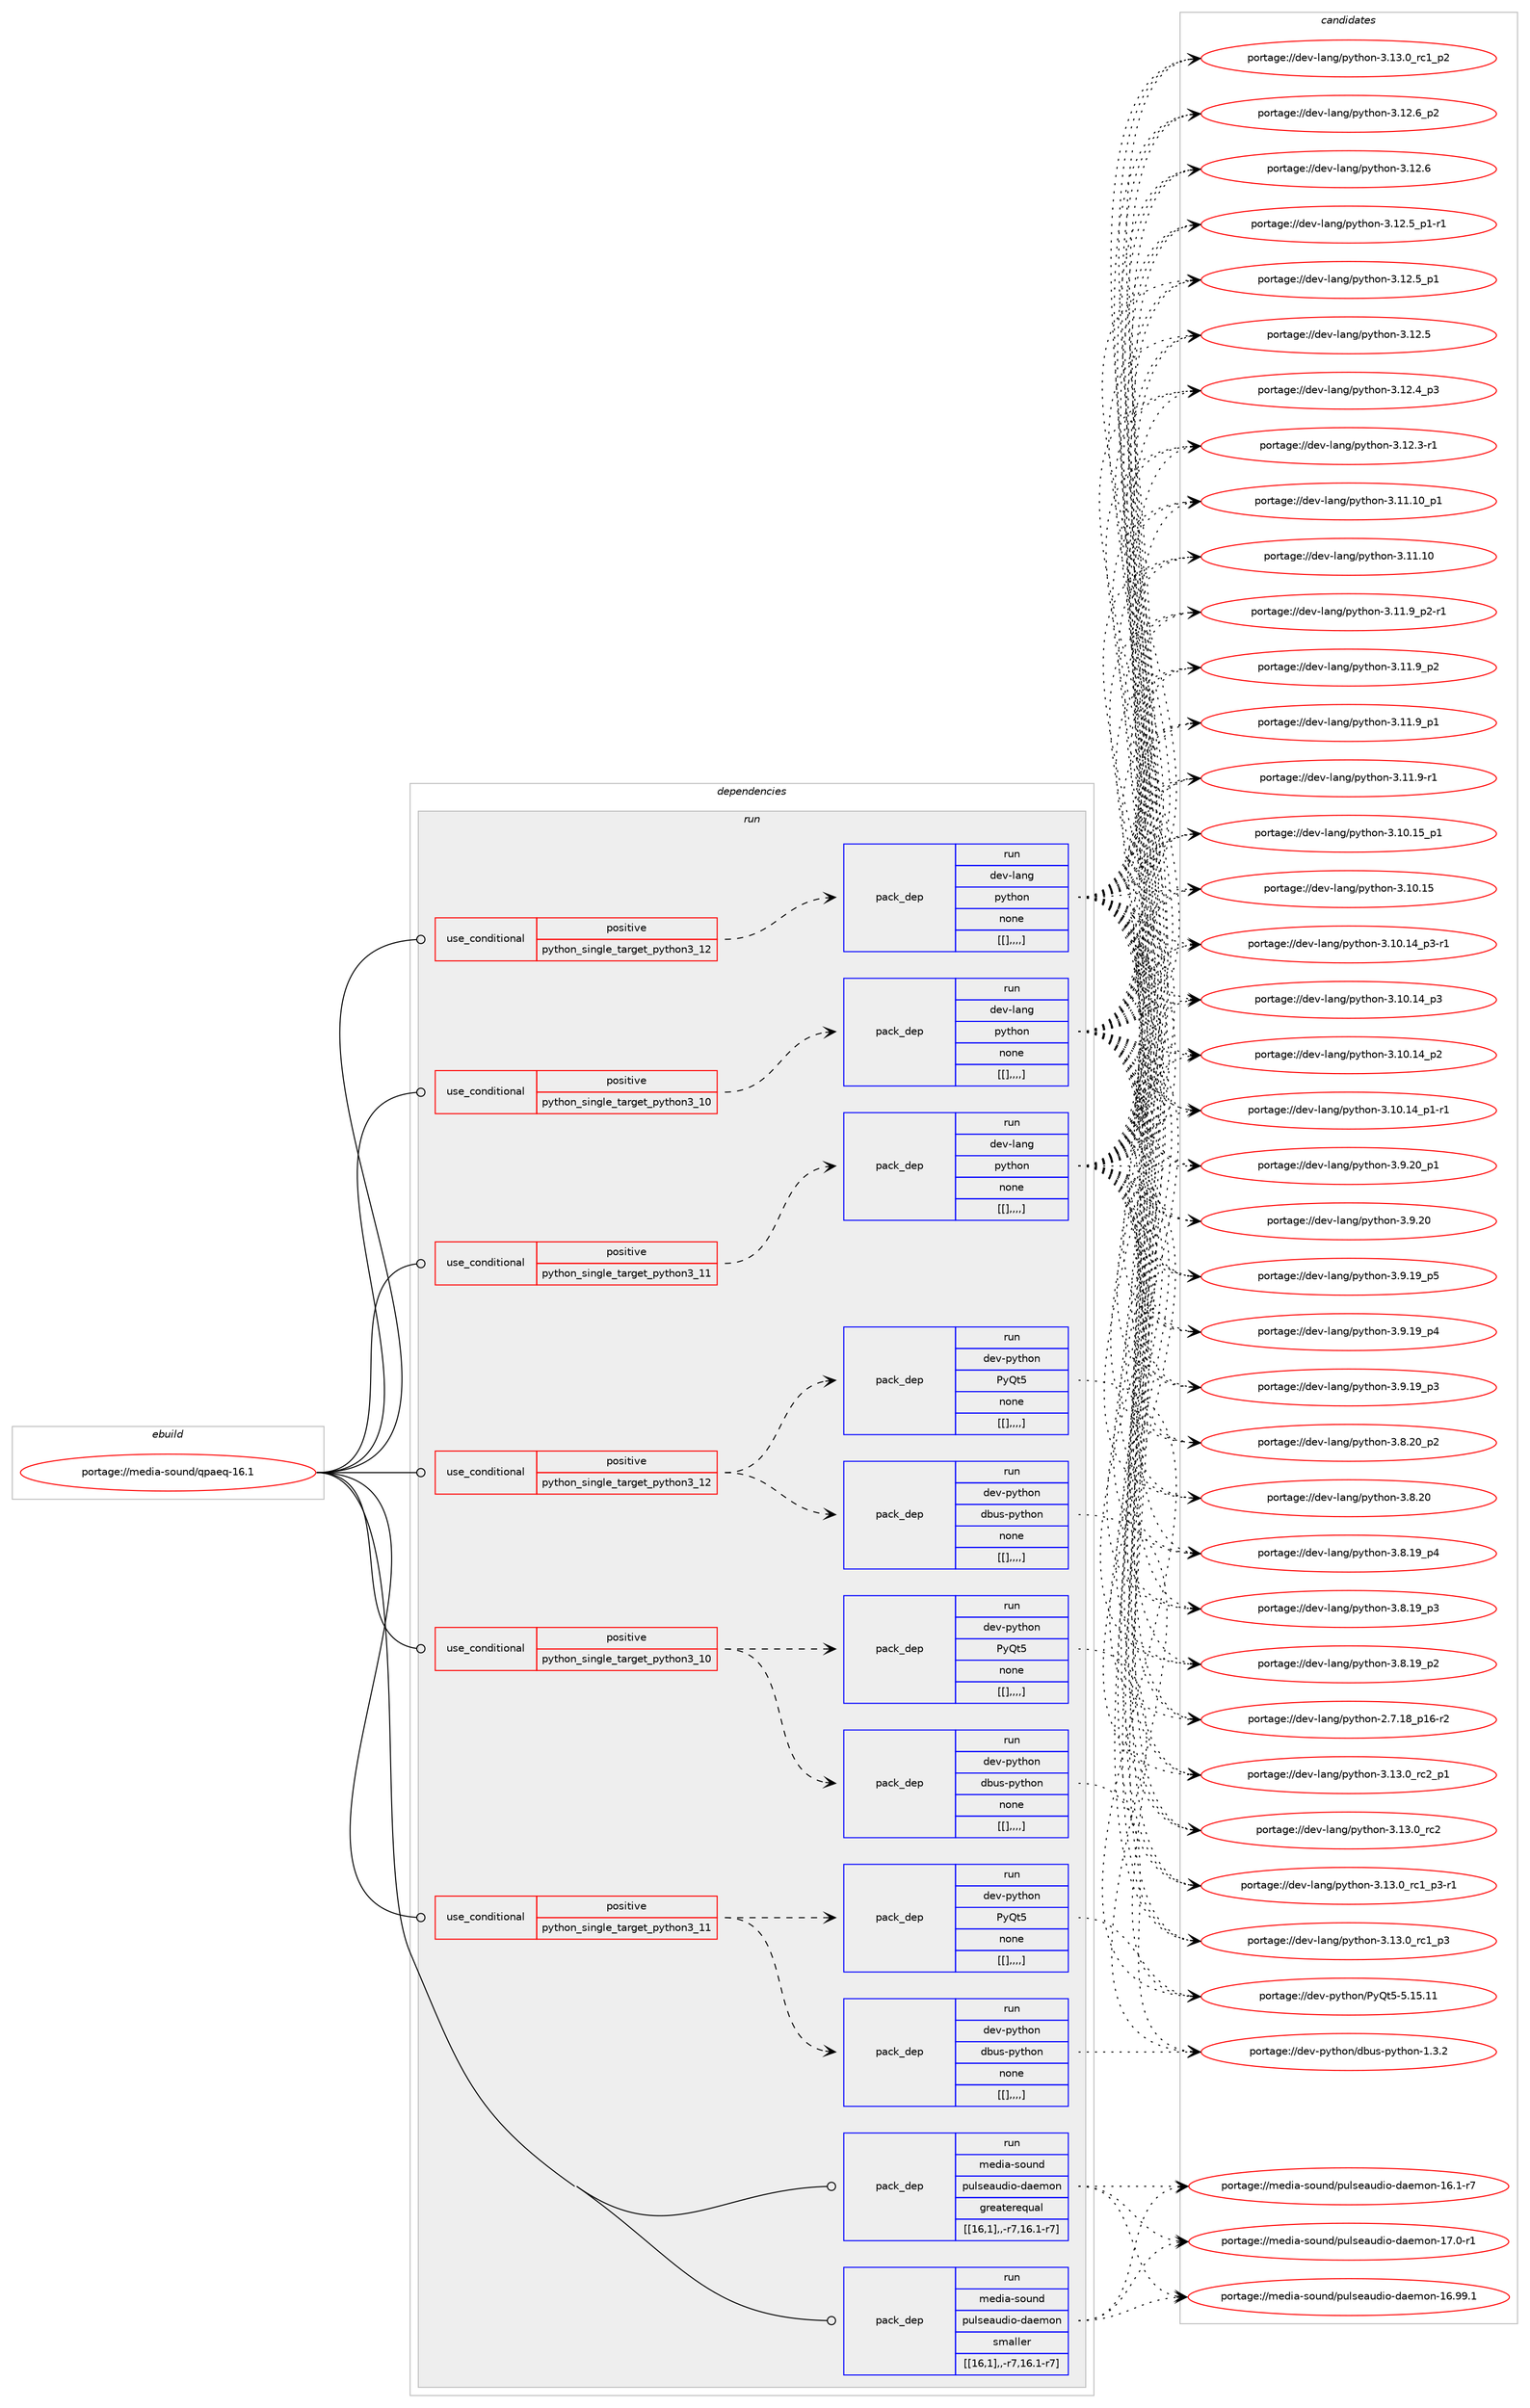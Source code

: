 digraph prolog {

# *************
# Graph options
# *************

newrank=true;
concentrate=true;
compound=true;
graph [rankdir=LR,fontname=Helvetica,fontsize=10,ranksep=1.5];#, ranksep=2.5, nodesep=0.2];
edge  [arrowhead=vee];
node  [fontname=Helvetica,fontsize=10];

# **********
# The ebuild
# **********

subgraph cluster_leftcol {
color=gray;
label=<<i>ebuild</i>>;
id [label="portage://media-sound/qpaeq-16.1", color=red, width=4, href="../media-sound/qpaeq-16.1.svg"];
}

# ****************
# The dependencies
# ****************

subgraph cluster_midcol {
color=gray;
label=<<i>dependencies</i>>;
subgraph cluster_compile {
fillcolor="#eeeeee";
style=filled;
label=<<i>compile</i>>;
}
subgraph cluster_compileandrun {
fillcolor="#eeeeee";
style=filled;
label=<<i>compile and run</i>>;
}
subgraph cluster_run {
fillcolor="#eeeeee";
style=filled;
label=<<i>run</i>>;
subgraph cond85152 {
dependency331299 [label=<<TABLE BORDER="0" CELLBORDER="1" CELLSPACING="0" CELLPADDING="4"><TR><TD ROWSPAN="3" CELLPADDING="10">use_conditional</TD></TR><TR><TD>positive</TD></TR><TR><TD>python_single_target_python3_10</TD></TR></TABLE>>, shape=none, color=red];
subgraph pack243634 {
dependency331300 [label=<<TABLE BORDER="0" CELLBORDER="1" CELLSPACING="0" CELLPADDING="4" WIDTH="220"><TR><TD ROWSPAN="6" CELLPADDING="30">pack_dep</TD></TR><TR><TD WIDTH="110">run</TD></TR><TR><TD>dev-lang</TD></TR><TR><TD>python</TD></TR><TR><TD>none</TD></TR><TR><TD>[[],,,,]</TD></TR></TABLE>>, shape=none, color=blue];
}
dependency331299:e -> dependency331300:w [weight=20,style="dashed",arrowhead="vee"];
}
id:e -> dependency331299:w [weight=20,style="solid",arrowhead="odot"];
subgraph cond85153 {
dependency331301 [label=<<TABLE BORDER="0" CELLBORDER="1" CELLSPACING="0" CELLPADDING="4"><TR><TD ROWSPAN="3" CELLPADDING="10">use_conditional</TD></TR><TR><TD>positive</TD></TR><TR><TD>python_single_target_python3_10</TD></TR></TABLE>>, shape=none, color=red];
subgraph pack243635 {
dependency331302 [label=<<TABLE BORDER="0" CELLBORDER="1" CELLSPACING="0" CELLPADDING="4" WIDTH="220"><TR><TD ROWSPAN="6" CELLPADDING="30">pack_dep</TD></TR><TR><TD WIDTH="110">run</TD></TR><TR><TD>dev-python</TD></TR><TR><TD>PyQt5</TD></TR><TR><TD>none</TD></TR><TR><TD>[[],,,,]</TD></TR></TABLE>>, shape=none, color=blue];
}
dependency331301:e -> dependency331302:w [weight=20,style="dashed",arrowhead="vee"];
subgraph pack243636 {
dependency331303 [label=<<TABLE BORDER="0" CELLBORDER="1" CELLSPACING="0" CELLPADDING="4" WIDTH="220"><TR><TD ROWSPAN="6" CELLPADDING="30">pack_dep</TD></TR><TR><TD WIDTH="110">run</TD></TR><TR><TD>dev-python</TD></TR><TR><TD>dbus-python</TD></TR><TR><TD>none</TD></TR><TR><TD>[[],,,,]</TD></TR></TABLE>>, shape=none, color=blue];
}
dependency331301:e -> dependency331303:w [weight=20,style="dashed",arrowhead="vee"];
}
id:e -> dependency331301:w [weight=20,style="solid",arrowhead="odot"];
subgraph cond85154 {
dependency331304 [label=<<TABLE BORDER="0" CELLBORDER="1" CELLSPACING="0" CELLPADDING="4"><TR><TD ROWSPAN="3" CELLPADDING="10">use_conditional</TD></TR><TR><TD>positive</TD></TR><TR><TD>python_single_target_python3_11</TD></TR></TABLE>>, shape=none, color=red];
subgraph pack243637 {
dependency331305 [label=<<TABLE BORDER="0" CELLBORDER="1" CELLSPACING="0" CELLPADDING="4" WIDTH="220"><TR><TD ROWSPAN="6" CELLPADDING="30">pack_dep</TD></TR><TR><TD WIDTH="110">run</TD></TR><TR><TD>dev-lang</TD></TR><TR><TD>python</TD></TR><TR><TD>none</TD></TR><TR><TD>[[],,,,]</TD></TR></TABLE>>, shape=none, color=blue];
}
dependency331304:e -> dependency331305:w [weight=20,style="dashed",arrowhead="vee"];
}
id:e -> dependency331304:w [weight=20,style="solid",arrowhead="odot"];
subgraph cond85155 {
dependency331306 [label=<<TABLE BORDER="0" CELLBORDER="1" CELLSPACING="0" CELLPADDING="4"><TR><TD ROWSPAN="3" CELLPADDING="10">use_conditional</TD></TR><TR><TD>positive</TD></TR><TR><TD>python_single_target_python3_11</TD></TR></TABLE>>, shape=none, color=red];
subgraph pack243638 {
dependency331307 [label=<<TABLE BORDER="0" CELLBORDER="1" CELLSPACING="0" CELLPADDING="4" WIDTH="220"><TR><TD ROWSPAN="6" CELLPADDING="30">pack_dep</TD></TR><TR><TD WIDTH="110">run</TD></TR><TR><TD>dev-python</TD></TR><TR><TD>PyQt5</TD></TR><TR><TD>none</TD></TR><TR><TD>[[],,,,]</TD></TR></TABLE>>, shape=none, color=blue];
}
dependency331306:e -> dependency331307:w [weight=20,style="dashed",arrowhead="vee"];
subgraph pack243639 {
dependency331308 [label=<<TABLE BORDER="0" CELLBORDER="1" CELLSPACING="0" CELLPADDING="4" WIDTH="220"><TR><TD ROWSPAN="6" CELLPADDING="30">pack_dep</TD></TR><TR><TD WIDTH="110">run</TD></TR><TR><TD>dev-python</TD></TR><TR><TD>dbus-python</TD></TR><TR><TD>none</TD></TR><TR><TD>[[],,,,]</TD></TR></TABLE>>, shape=none, color=blue];
}
dependency331306:e -> dependency331308:w [weight=20,style="dashed",arrowhead="vee"];
}
id:e -> dependency331306:w [weight=20,style="solid",arrowhead="odot"];
subgraph cond85156 {
dependency331309 [label=<<TABLE BORDER="0" CELLBORDER="1" CELLSPACING="0" CELLPADDING="4"><TR><TD ROWSPAN="3" CELLPADDING="10">use_conditional</TD></TR><TR><TD>positive</TD></TR><TR><TD>python_single_target_python3_12</TD></TR></TABLE>>, shape=none, color=red];
subgraph pack243640 {
dependency331310 [label=<<TABLE BORDER="0" CELLBORDER="1" CELLSPACING="0" CELLPADDING="4" WIDTH="220"><TR><TD ROWSPAN="6" CELLPADDING="30">pack_dep</TD></TR><TR><TD WIDTH="110">run</TD></TR><TR><TD>dev-lang</TD></TR><TR><TD>python</TD></TR><TR><TD>none</TD></TR><TR><TD>[[],,,,]</TD></TR></TABLE>>, shape=none, color=blue];
}
dependency331309:e -> dependency331310:w [weight=20,style="dashed",arrowhead="vee"];
}
id:e -> dependency331309:w [weight=20,style="solid",arrowhead="odot"];
subgraph cond85157 {
dependency331311 [label=<<TABLE BORDER="0" CELLBORDER="1" CELLSPACING="0" CELLPADDING="4"><TR><TD ROWSPAN="3" CELLPADDING="10">use_conditional</TD></TR><TR><TD>positive</TD></TR><TR><TD>python_single_target_python3_12</TD></TR></TABLE>>, shape=none, color=red];
subgraph pack243641 {
dependency331312 [label=<<TABLE BORDER="0" CELLBORDER="1" CELLSPACING="0" CELLPADDING="4" WIDTH="220"><TR><TD ROWSPAN="6" CELLPADDING="30">pack_dep</TD></TR><TR><TD WIDTH="110">run</TD></TR><TR><TD>dev-python</TD></TR><TR><TD>PyQt5</TD></TR><TR><TD>none</TD></TR><TR><TD>[[],,,,]</TD></TR></TABLE>>, shape=none, color=blue];
}
dependency331311:e -> dependency331312:w [weight=20,style="dashed",arrowhead="vee"];
subgraph pack243642 {
dependency331313 [label=<<TABLE BORDER="0" CELLBORDER="1" CELLSPACING="0" CELLPADDING="4" WIDTH="220"><TR><TD ROWSPAN="6" CELLPADDING="30">pack_dep</TD></TR><TR><TD WIDTH="110">run</TD></TR><TR><TD>dev-python</TD></TR><TR><TD>dbus-python</TD></TR><TR><TD>none</TD></TR><TR><TD>[[],,,,]</TD></TR></TABLE>>, shape=none, color=blue];
}
dependency331311:e -> dependency331313:w [weight=20,style="dashed",arrowhead="vee"];
}
id:e -> dependency331311:w [weight=20,style="solid",arrowhead="odot"];
subgraph pack243643 {
dependency331314 [label=<<TABLE BORDER="0" CELLBORDER="1" CELLSPACING="0" CELLPADDING="4" WIDTH="220"><TR><TD ROWSPAN="6" CELLPADDING="30">pack_dep</TD></TR><TR><TD WIDTH="110">run</TD></TR><TR><TD>media-sound</TD></TR><TR><TD>pulseaudio-daemon</TD></TR><TR><TD>greaterequal</TD></TR><TR><TD>[[16,1],,-r7,16.1-r7]</TD></TR></TABLE>>, shape=none, color=blue];
}
id:e -> dependency331314:w [weight=20,style="solid",arrowhead="odot"];
subgraph pack243644 {
dependency331315 [label=<<TABLE BORDER="0" CELLBORDER="1" CELLSPACING="0" CELLPADDING="4" WIDTH="220"><TR><TD ROWSPAN="6" CELLPADDING="30">pack_dep</TD></TR><TR><TD WIDTH="110">run</TD></TR><TR><TD>media-sound</TD></TR><TR><TD>pulseaudio-daemon</TD></TR><TR><TD>smaller</TD></TR><TR><TD>[[16,1],,-r7,16.1-r7]</TD></TR></TABLE>>, shape=none, color=blue];
}
id:e -> dependency331315:w [weight=20,style="solid",arrowhead="odot"];
}
}

# **************
# The candidates
# **************

subgraph cluster_choices {
rank=same;
color=gray;
label=<<i>candidates</i>>;

subgraph choice243634 {
color=black;
nodesep=1;
choice100101118451089711010347112121116104111110455146495146489511499509511249 [label="portage://dev-lang/python-3.13.0_rc2_p1", color=red, width=4,href="../dev-lang/python-3.13.0_rc2_p1.svg"];
choice10010111845108971101034711212111610411111045514649514648951149950 [label="portage://dev-lang/python-3.13.0_rc2", color=red, width=4,href="../dev-lang/python-3.13.0_rc2.svg"];
choice1001011184510897110103471121211161041111104551464951464895114994995112514511449 [label="portage://dev-lang/python-3.13.0_rc1_p3-r1", color=red, width=4,href="../dev-lang/python-3.13.0_rc1_p3-r1.svg"];
choice100101118451089711010347112121116104111110455146495146489511499499511251 [label="portage://dev-lang/python-3.13.0_rc1_p3", color=red, width=4,href="../dev-lang/python-3.13.0_rc1_p3.svg"];
choice100101118451089711010347112121116104111110455146495146489511499499511250 [label="portage://dev-lang/python-3.13.0_rc1_p2", color=red, width=4,href="../dev-lang/python-3.13.0_rc1_p2.svg"];
choice100101118451089711010347112121116104111110455146495046549511250 [label="portage://dev-lang/python-3.12.6_p2", color=red, width=4,href="../dev-lang/python-3.12.6_p2.svg"];
choice10010111845108971101034711212111610411111045514649504654 [label="portage://dev-lang/python-3.12.6", color=red, width=4,href="../dev-lang/python-3.12.6.svg"];
choice1001011184510897110103471121211161041111104551464950465395112494511449 [label="portage://dev-lang/python-3.12.5_p1-r1", color=red, width=4,href="../dev-lang/python-3.12.5_p1-r1.svg"];
choice100101118451089711010347112121116104111110455146495046539511249 [label="portage://dev-lang/python-3.12.5_p1", color=red, width=4,href="../dev-lang/python-3.12.5_p1.svg"];
choice10010111845108971101034711212111610411111045514649504653 [label="portage://dev-lang/python-3.12.5", color=red, width=4,href="../dev-lang/python-3.12.5.svg"];
choice100101118451089711010347112121116104111110455146495046529511251 [label="portage://dev-lang/python-3.12.4_p3", color=red, width=4,href="../dev-lang/python-3.12.4_p3.svg"];
choice100101118451089711010347112121116104111110455146495046514511449 [label="portage://dev-lang/python-3.12.3-r1", color=red, width=4,href="../dev-lang/python-3.12.3-r1.svg"];
choice10010111845108971101034711212111610411111045514649494649489511249 [label="portage://dev-lang/python-3.11.10_p1", color=red, width=4,href="../dev-lang/python-3.11.10_p1.svg"];
choice1001011184510897110103471121211161041111104551464949464948 [label="portage://dev-lang/python-3.11.10", color=red, width=4,href="../dev-lang/python-3.11.10.svg"];
choice1001011184510897110103471121211161041111104551464949465795112504511449 [label="portage://dev-lang/python-3.11.9_p2-r1", color=red, width=4,href="../dev-lang/python-3.11.9_p2-r1.svg"];
choice100101118451089711010347112121116104111110455146494946579511250 [label="portage://dev-lang/python-3.11.9_p2", color=red, width=4,href="../dev-lang/python-3.11.9_p2.svg"];
choice100101118451089711010347112121116104111110455146494946579511249 [label="portage://dev-lang/python-3.11.9_p1", color=red, width=4,href="../dev-lang/python-3.11.9_p1.svg"];
choice100101118451089711010347112121116104111110455146494946574511449 [label="portage://dev-lang/python-3.11.9-r1", color=red, width=4,href="../dev-lang/python-3.11.9-r1.svg"];
choice10010111845108971101034711212111610411111045514649484649539511249 [label="portage://dev-lang/python-3.10.15_p1", color=red, width=4,href="../dev-lang/python-3.10.15_p1.svg"];
choice1001011184510897110103471121211161041111104551464948464953 [label="portage://dev-lang/python-3.10.15", color=red, width=4,href="../dev-lang/python-3.10.15.svg"];
choice100101118451089711010347112121116104111110455146494846495295112514511449 [label="portage://dev-lang/python-3.10.14_p3-r1", color=red, width=4,href="../dev-lang/python-3.10.14_p3-r1.svg"];
choice10010111845108971101034711212111610411111045514649484649529511251 [label="portage://dev-lang/python-3.10.14_p3", color=red, width=4,href="../dev-lang/python-3.10.14_p3.svg"];
choice10010111845108971101034711212111610411111045514649484649529511250 [label="portage://dev-lang/python-3.10.14_p2", color=red, width=4,href="../dev-lang/python-3.10.14_p2.svg"];
choice100101118451089711010347112121116104111110455146494846495295112494511449 [label="portage://dev-lang/python-3.10.14_p1-r1", color=red, width=4,href="../dev-lang/python-3.10.14_p1-r1.svg"];
choice100101118451089711010347112121116104111110455146574650489511249 [label="portage://dev-lang/python-3.9.20_p1", color=red, width=4,href="../dev-lang/python-3.9.20_p1.svg"];
choice10010111845108971101034711212111610411111045514657465048 [label="portage://dev-lang/python-3.9.20", color=red, width=4,href="../dev-lang/python-3.9.20.svg"];
choice100101118451089711010347112121116104111110455146574649579511253 [label="portage://dev-lang/python-3.9.19_p5", color=red, width=4,href="../dev-lang/python-3.9.19_p5.svg"];
choice100101118451089711010347112121116104111110455146574649579511252 [label="portage://dev-lang/python-3.9.19_p4", color=red, width=4,href="../dev-lang/python-3.9.19_p4.svg"];
choice100101118451089711010347112121116104111110455146574649579511251 [label="portage://dev-lang/python-3.9.19_p3", color=red, width=4,href="../dev-lang/python-3.9.19_p3.svg"];
choice100101118451089711010347112121116104111110455146564650489511250 [label="portage://dev-lang/python-3.8.20_p2", color=red, width=4,href="../dev-lang/python-3.8.20_p2.svg"];
choice10010111845108971101034711212111610411111045514656465048 [label="portage://dev-lang/python-3.8.20", color=red, width=4,href="../dev-lang/python-3.8.20.svg"];
choice100101118451089711010347112121116104111110455146564649579511252 [label="portage://dev-lang/python-3.8.19_p4", color=red, width=4,href="../dev-lang/python-3.8.19_p4.svg"];
choice100101118451089711010347112121116104111110455146564649579511251 [label="portage://dev-lang/python-3.8.19_p3", color=red, width=4,href="../dev-lang/python-3.8.19_p3.svg"];
choice100101118451089711010347112121116104111110455146564649579511250 [label="portage://dev-lang/python-3.8.19_p2", color=red, width=4,href="../dev-lang/python-3.8.19_p2.svg"];
choice100101118451089711010347112121116104111110455046554649569511249544511450 [label="portage://dev-lang/python-2.7.18_p16-r2", color=red, width=4,href="../dev-lang/python-2.7.18_p16-r2.svg"];
dependency331300:e -> choice100101118451089711010347112121116104111110455146495146489511499509511249:w [style=dotted,weight="100"];
dependency331300:e -> choice10010111845108971101034711212111610411111045514649514648951149950:w [style=dotted,weight="100"];
dependency331300:e -> choice1001011184510897110103471121211161041111104551464951464895114994995112514511449:w [style=dotted,weight="100"];
dependency331300:e -> choice100101118451089711010347112121116104111110455146495146489511499499511251:w [style=dotted,weight="100"];
dependency331300:e -> choice100101118451089711010347112121116104111110455146495146489511499499511250:w [style=dotted,weight="100"];
dependency331300:e -> choice100101118451089711010347112121116104111110455146495046549511250:w [style=dotted,weight="100"];
dependency331300:e -> choice10010111845108971101034711212111610411111045514649504654:w [style=dotted,weight="100"];
dependency331300:e -> choice1001011184510897110103471121211161041111104551464950465395112494511449:w [style=dotted,weight="100"];
dependency331300:e -> choice100101118451089711010347112121116104111110455146495046539511249:w [style=dotted,weight="100"];
dependency331300:e -> choice10010111845108971101034711212111610411111045514649504653:w [style=dotted,weight="100"];
dependency331300:e -> choice100101118451089711010347112121116104111110455146495046529511251:w [style=dotted,weight="100"];
dependency331300:e -> choice100101118451089711010347112121116104111110455146495046514511449:w [style=dotted,weight="100"];
dependency331300:e -> choice10010111845108971101034711212111610411111045514649494649489511249:w [style=dotted,weight="100"];
dependency331300:e -> choice1001011184510897110103471121211161041111104551464949464948:w [style=dotted,weight="100"];
dependency331300:e -> choice1001011184510897110103471121211161041111104551464949465795112504511449:w [style=dotted,weight="100"];
dependency331300:e -> choice100101118451089711010347112121116104111110455146494946579511250:w [style=dotted,weight="100"];
dependency331300:e -> choice100101118451089711010347112121116104111110455146494946579511249:w [style=dotted,weight="100"];
dependency331300:e -> choice100101118451089711010347112121116104111110455146494946574511449:w [style=dotted,weight="100"];
dependency331300:e -> choice10010111845108971101034711212111610411111045514649484649539511249:w [style=dotted,weight="100"];
dependency331300:e -> choice1001011184510897110103471121211161041111104551464948464953:w [style=dotted,weight="100"];
dependency331300:e -> choice100101118451089711010347112121116104111110455146494846495295112514511449:w [style=dotted,weight="100"];
dependency331300:e -> choice10010111845108971101034711212111610411111045514649484649529511251:w [style=dotted,weight="100"];
dependency331300:e -> choice10010111845108971101034711212111610411111045514649484649529511250:w [style=dotted,weight="100"];
dependency331300:e -> choice100101118451089711010347112121116104111110455146494846495295112494511449:w [style=dotted,weight="100"];
dependency331300:e -> choice100101118451089711010347112121116104111110455146574650489511249:w [style=dotted,weight="100"];
dependency331300:e -> choice10010111845108971101034711212111610411111045514657465048:w [style=dotted,weight="100"];
dependency331300:e -> choice100101118451089711010347112121116104111110455146574649579511253:w [style=dotted,weight="100"];
dependency331300:e -> choice100101118451089711010347112121116104111110455146574649579511252:w [style=dotted,weight="100"];
dependency331300:e -> choice100101118451089711010347112121116104111110455146574649579511251:w [style=dotted,weight="100"];
dependency331300:e -> choice100101118451089711010347112121116104111110455146564650489511250:w [style=dotted,weight="100"];
dependency331300:e -> choice10010111845108971101034711212111610411111045514656465048:w [style=dotted,weight="100"];
dependency331300:e -> choice100101118451089711010347112121116104111110455146564649579511252:w [style=dotted,weight="100"];
dependency331300:e -> choice100101118451089711010347112121116104111110455146564649579511251:w [style=dotted,weight="100"];
dependency331300:e -> choice100101118451089711010347112121116104111110455146564649579511250:w [style=dotted,weight="100"];
dependency331300:e -> choice100101118451089711010347112121116104111110455046554649569511249544511450:w [style=dotted,weight="100"];
}
subgraph choice243635 {
color=black;
nodesep=1;
choice10010111845112121116104111110478012181116534553464953464949 [label="portage://dev-python/PyQt5-5.15.11", color=red, width=4,href="../dev-python/PyQt5-5.15.11.svg"];
dependency331302:e -> choice10010111845112121116104111110478012181116534553464953464949:w [style=dotted,weight="100"];
}
subgraph choice243636 {
color=black;
nodesep=1;
choice10010111845112121116104111110471009811711545112121116104111110454946514650 [label="portage://dev-python/dbus-python-1.3.2", color=red, width=4,href="../dev-python/dbus-python-1.3.2.svg"];
dependency331303:e -> choice10010111845112121116104111110471009811711545112121116104111110454946514650:w [style=dotted,weight="100"];
}
subgraph choice243637 {
color=black;
nodesep=1;
choice100101118451089711010347112121116104111110455146495146489511499509511249 [label="portage://dev-lang/python-3.13.0_rc2_p1", color=red, width=4,href="../dev-lang/python-3.13.0_rc2_p1.svg"];
choice10010111845108971101034711212111610411111045514649514648951149950 [label="portage://dev-lang/python-3.13.0_rc2", color=red, width=4,href="../dev-lang/python-3.13.0_rc2.svg"];
choice1001011184510897110103471121211161041111104551464951464895114994995112514511449 [label="portage://dev-lang/python-3.13.0_rc1_p3-r1", color=red, width=4,href="../dev-lang/python-3.13.0_rc1_p3-r1.svg"];
choice100101118451089711010347112121116104111110455146495146489511499499511251 [label="portage://dev-lang/python-3.13.0_rc1_p3", color=red, width=4,href="../dev-lang/python-3.13.0_rc1_p3.svg"];
choice100101118451089711010347112121116104111110455146495146489511499499511250 [label="portage://dev-lang/python-3.13.0_rc1_p2", color=red, width=4,href="../dev-lang/python-3.13.0_rc1_p2.svg"];
choice100101118451089711010347112121116104111110455146495046549511250 [label="portage://dev-lang/python-3.12.6_p2", color=red, width=4,href="../dev-lang/python-3.12.6_p2.svg"];
choice10010111845108971101034711212111610411111045514649504654 [label="portage://dev-lang/python-3.12.6", color=red, width=4,href="../dev-lang/python-3.12.6.svg"];
choice1001011184510897110103471121211161041111104551464950465395112494511449 [label="portage://dev-lang/python-3.12.5_p1-r1", color=red, width=4,href="../dev-lang/python-3.12.5_p1-r1.svg"];
choice100101118451089711010347112121116104111110455146495046539511249 [label="portage://dev-lang/python-3.12.5_p1", color=red, width=4,href="../dev-lang/python-3.12.5_p1.svg"];
choice10010111845108971101034711212111610411111045514649504653 [label="portage://dev-lang/python-3.12.5", color=red, width=4,href="../dev-lang/python-3.12.5.svg"];
choice100101118451089711010347112121116104111110455146495046529511251 [label="portage://dev-lang/python-3.12.4_p3", color=red, width=4,href="../dev-lang/python-3.12.4_p3.svg"];
choice100101118451089711010347112121116104111110455146495046514511449 [label="portage://dev-lang/python-3.12.3-r1", color=red, width=4,href="../dev-lang/python-3.12.3-r1.svg"];
choice10010111845108971101034711212111610411111045514649494649489511249 [label="portage://dev-lang/python-3.11.10_p1", color=red, width=4,href="../dev-lang/python-3.11.10_p1.svg"];
choice1001011184510897110103471121211161041111104551464949464948 [label="portage://dev-lang/python-3.11.10", color=red, width=4,href="../dev-lang/python-3.11.10.svg"];
choice1001011184510897110103471121211161041111104551464949465795112504511449 [label="portage://dev-lang/python-3.11.9_p2-r1", color=red, width=4,href="../dev-lang/python-3.11.9_p2-r1.svg"];
choice100101118451089711010347112121116104111110455146494946579511250 [label="portage://dev-lang/python-3.11.9_p2", color=red, width=4,href="../dev-lang/python-3.11.9_p2.svg"];
choice100101118451089711010347112121116104111110455146494946579511249 [label="portage://dev-lang/python-3.11.9_p1", color=red, width=4,href="../dev-lang/python-3.11.9_p1.svg"];
choice100101118451089711010347112121116104111110455146494946574511449 [label="portage://dev-lang/python-3.11.9-r1", color=red, width=4,href="../dev-lang/python-3.11.9-r1.svg"];
choice10010111845108971101034711212111610411111045514649484649539511249 [label="portage://dev-lang/python-3.10.15_p1", color=red, width=4,href="../dev-lang/python-3.10.15_p1.svg"];
choice1001011184510897110103471121211161041111104551464948464953 [label="portage://dev-lang/python-3.10.15", color=red, width=4,href="../dev-lang/python-3.10.15.svg"];
choice100101118451089711010347112121116104111110455146494846495295112514511449 [label="portage://dev-lang/python-3.10.14_p3-r1", color=red, width=4,href="../dev-lang/python-3.10.14_p3-r1.svg"];
choice10010111845108971101034711212111610411111045514649484649529511251 [label="portage://dev-lang/python-3.10.14_p3", color=red, width=4,href="../dev-lang/python-3.10.14_p3.svg"];
choice10010111845108971101034711212111610411111045514649484649529511250 [label="portage://dev-lang/python-3.10.14_p2", color=red, width=4,href="../dev-lang/python-3.10.14_p2.svg"];
choice100101118451089711010347112121116104111110455146494846495295112494511449 [label="portage://dev-lang/python-3.10.14_p1-r1", color=red, width=4,href="../dev-lang/python-3.10.14_p1-r1.svg"];
choice100101118451089711010347112121116104111110455146574650489511249 [label="portage://dev-lang/python-3.9.20_p1", color=red, width=4,href="../dev-lang/python-3.9.20_p1.svg"];
choice10010111845108971101034711212111610411111045514657465048 [label="portage://dev-lang/python-3.9.20", color=red, width=4,href="../dev-lang/python-3.9.20.svg"];
choice100101118451089711010347112121116104111110455146574649579511253 [label="portage://dev-lang/python-3.9.19_p5", color=red, width=4,href="../dev-lang/python-3.9.19_p5.svg"];
choice100101118451089711010347112121116104111110455146574649579511252 [label="portage://dev-lang/python-3.9.19_p4", color=red, width=4,href="../dev-lang/python-3.9.19_p4.svg"];
choice100101118451089711010347112121116104111110455146574649579511251 [label="portage://dev-lang/python-3.9.19_p3", color=red, width=4,href="../dev-lang/python-3.9.19_p3.svg"];
choice100101118451089711010347112121116104111110455146564650489511250 [label="portage://dev-lang/python-3.8.20_p2", color=red, width=4,href="../dev-lang/python-3.8.20_p2.svg"];
choice10010111845108971101034711212111610411111045514656465048 [label="portage://dev-lang/python-3.8.20", color=red, width=4,href="../dev-lang/python-3.8.20.svg"];
choice100101118451089711010347112121116104111110455146564649579511252 [label="portage://dev-lang/python-3.8.19_p4", color=red, width=4,href="../dev-lang/python-3.8.19_p4.svg"];
choice100101118451089711010347112121116104111110455146564649579511251 [label="portage://dev-lang/python-3.8.19_p3", color=red, width=4,href="../dev-lang/python-3.8.19_p3.svg"];
choice100101118451089711010347112121116104111110455146564649579511250 [label="portage://dev-lang/python-3.8.19_p2", color=red, width=4,href="../dev-lang/python-3.8.19_p2.svg"];
choice100101118451089711010347112121116104111110455046554649569511249544511450 [label="portage://dev-lang/python-2.7.18_p16-r2", color=red, width=4,href="../dev-lang/python-2.7.18_p16-r2.svg"];
dependency331305:e -> choice100101118451089711010347112121116104111110455146495146489511499509511249:w [style=dotted,weight="100"];
dependency331305:e -> choice10010111845108971101034711212111610411111045514649514648951149950:w [style=dotted,weight="100"];
dependency331305:e -> choice1001011184510897110103471121211161041111104551464951464895114994995112514511449:w [style=dotted,weight="100"];
dependency331305:e -> choice100101118451089711010347112121116104111110455146495146489511499499511251:w [style=dotted,weight="100"];
dependency331305:e -> choice100101118451089711010347112121116104111110455146495146489511499499511250:w [style=dotted,weight="100"];
dependency331305:e -> choice100101118451089711010347112121116104111110455146495046549511250:w [style=dotted,weight="100"];
dependency331305:e -> choice10010111845108971101034711212111610411111045514649504654:w [style=dotted,weight="100"];
dependency331305:e -> choice1001011184510897110103471121211161041111104551464950465395112494511449:w [style=dotted,weight="100"];
dependency331305:e -> choice100101118451089711010347112121116104111110455146495046539511249:w [style=dotted,weight="100"];
dependency331305:e -> choice10010111845108971101034711212111610411111045514649504653:w [style=dotted,weight="100"];
dependency331305:e -> choice100101118451089711010347112121116104111110455146495046529511251:w [style=dotted,weight="100"];
dependency331305:e -> choice100101118451089711010347112121116104111110455146495046514511449:w [style=dotted,weight="100"];
dependency331305:e -> choice10010111845108971101034711212111610411111045514649494649489511249:w [style=dotted,weight="100"];
dependency331305:e -> choice1001011184510897110103471121211161041111104551464949464948:w [style=dotted,weight="100"];
dependency331305:e -> choice1001011184510897110103471121211161041111104551464949465795112504511449:w [style=dotted,weight="100"];
dependency331305:e -> choice100101118451089711010347112121116104111110455146494946579511250:w [style=dotted,weight="100"];
dependency331305:e -> choice100101118451089711010347112121116104111110455146494946579511249:w [style=dotted,weight="100"];
dependency331305:e -> choice100101118451089711010347112121116104111110455146494946574511449:w [style=dotted,weight="100"];
dependency331305:e -> choice10010111845108971101034711212111610411111045514649484649539511249:w [style=dotted,weight="100"];
dependency331305:e -> choice1001011184510897110103471121211161041111104551464948464953:w [style=dotted,weight="100"];
dependency331305:e -> choice100101118451089711010347112121116104111110455146494846495295112514511449:w [style=dotted,weight="100"];
dependency331305:e -> choice10010111845108971101034711212111610411111045514649484649529511251:w [style=dotted,weight="100"];
dependency331305:e -> choice10010111845108971101034711212111610411111045514649484649529511250:w [style=dotted,weight="100"];
dependency331305:e -> choice100101118451089711010347112121116104111110455146494846495295112494511449:w [style=dotted,weight="100"];
dependency331305:e -> choice100101118451089711010347112121116104111110455146574650489511249:w [style=dotted,weight="100"];
dependency331305:e -> choice10010111845108971101034711212111610411111045514657465048:w [style=dotted,weight="100"];
dependency331305:e -> choice100101118451089711010347112121116104111110455146574649579511253:w [style=dotted,weight="100"];
dependency331305:e -> choice100101118451089711010347112121116104111110455146574649579511252:w [style=dotted,weight="100"];
dependency331305:e -> choice100101118451089711010347112121116104111110455146574649579511251:w [style=dotted,weight="100"];
dependency331305:e -> choice100101118451089711010347112121116104111110455146564650489511250:w [style=dotted,weight="100"];
dependency331305:e -> choice10010111845108971101034711212111610411111045514656465048:w [style=dotted,weight="100"];
dependency331305:e -> choice100101118451089711010347112121116104111110455146564649579511252:w [style=dotted,weight="100"];
dependency331305:e -> choice100101118451089711010347112121116104111110455146564649579511251:w [style=dotted,weight="100"];
dependency331305:e -> choice100101118451089711010347112121116104111110455146564649579511250:w [style=dotted,weight="100"];
dependency331305:e -> choice100101118451089711010347112121116104111110455046554649569511249544511450:w [style=dotted,weight="100"];
}
subgraph choice243638 {
color=black;
nodesep=1;
choice10010111845112121116104111110478012181116534553464953464949 [label="portage://dev-python/PyQt5-5.15.11", color=red, width=4,href="../dev-python/PyQt5-5.15.11.svg"];
dependency331307:e -> choice10010111845112121116104111110478012181116534553464953464949:w [style=dotted,weight="100"];
}
subgraph choice243639 {
color=black;
nodesep=1;
choice10010111845112121116104111110471009811711545112121116104111110454946514650 [label="portage://dev-python/dbus-python-1.3.2", color=red, width=4,href="../dev-python/dbus-python-1.3.2.svg"];
dependency331308:e -> choice10010111845112121116104111110471009811711545112121116104111110454946514650:w [style=dotted,weight="100"];
}
subgraph choice243640 {
color=black;
nodesep=1;
choice100101118451089711010347112121116104111110455146495146489511499509511249 [label="portage://dev-lang/python-3.13.0_rc2_p1", color=red, width=4,href="../dev-lang/python-3.13.0_rc2_p1.svg"];
choice10010111845108971101034711212111610411111045514649514648951149950 [label="portage://dev-lang/python-3.13.0_rc2", color=red, width=4,href="../dev-lang/python-3.13.0_rc2.svg"];
choice1001011184510897110103471121211161041111104551464951464895114994995112514511449 [label="portage://dev-lang/python-3.13.0_rc1_p3-r1", color=red, width=4,href="../dev-lang/python-3.13.0_rc1_p3-r1.svg"];
choice100101118451089711010347112121116104111110455146495146489511499499511251 [label="portage://dev-lang/python-3.13.0_rc1_p3", color=red, width=4,href="../dev-lang/python-3.13.0_rc1_p3.svg"];
choice100101118451089711010347112121116104111110455146495146489511499499511250 [label="portage://dev-lang/python-3.13.0_rc1_p2", color=red, width=4,href="../dev-lang/python-3.13.0_rc1_p2.svg"];
choice100101118451089711010347112121116104111110455146495046549511250 [label="portage://dev-lang/python-3.12.6_p2", color=red, width=4,href="../dev-lang/python-3.12.6_p2.svg"];
choice10010111845108971101034711212111610411111045514649504654 [label="portage://dev-lang/python-3.12.6", color=red, width=4,href="../dev-lang/python-3.12.6.svg"];
choice1001011184510897110103471121211161041111104551464950465395112494511449 [label="portage://dev-lang/python-3.12.5_p1-r1", color=red, width=4,href="../dev-lang/python-3.12.5_p1-r1.svg"];
choice100101118451089711010347112121116104111110455146495046539511249 [label="portage://dev-lang/python-3.12.5_p1", color=red, width=4,href="../dev-lang/python-3.12.5_p1.svg"];
choice10010111845108971101034711212111610411111045514649504653 [label="portage://dev-lang/python-3.12.5", color=red, width=4,href="../dev-lang/python-3.12.5.svg"];
choice100101118451089711010347112121116104111110455146495046529511251 [label="portage://dev-lang/python-3.12.4_p3", color=red, width=4,href="../dev-lang/python-3.12.4_p3.svg"];
choice100101118451089711010347112121116104111110455146495046514511449 [label="portage://dev-lang/python-3.12.3-r1", color=red, width=4,href="../dev-lang/python-3.12.3-r1.svg"];
choice10010111845108971101034711212111610411111045514649494649489511249 [label="portage://dev-lang/python-3.11.10_p1", color=red, width=4,href="../dev-lang/python-3.11.10_p1.svg"];
choice1001011184510897110103471121211161041111104551464949464948 [label="portage://dev-lang/python-3.11.10", color=red, width=4,href="../dev-lang/python-3.11.10.svg"];
choice1001011184510897110103471121211161041111104551464949465795112504511449 [label="portage://dev-lang/python-3.11.9_p2-r1", color=red, width=4,href="../dev-lang/python-3.11.9_p2-r1.svg"];
choice100101118451089711010347112121116104111110455146494946579511250 [label="portage://dev-lang/python-3.11.9_p2", color=red, width=4,href="../dev-lang/python-3.11.9_p2.svg"];
choice100101118451089711010347112121116104111110455146494946579511249 [label="portage://dev-lang/python-3.11.9_p1", color=red, width=4,href="../dev-lang/python-3.11.9_p1.svg"];
choice100101118451089711010347112121116104111110455146494946574511449 [label="portage://dev-lang/python-3.11.9-r1", color=red, width=4,href="../dev-lang/python-3.11.9-r1.svg"];
choice10010111845108971101034711212111610411111045514649484649539511249 [label="portage://dev-lang/python-3.10.15_p1", color=red, width=4,href="../dev-lang/python-3.10.15_p1.svg"];
choice1001011184510897110103471121211161041111104551464948464953 [label="portage://dev-lang/python-3.10.15", color=red, width=4,href="../dev-lang/python-3.10.15.svg"];
choice100101118451089711010347112121116104111110455146494846495295112514511449 [label="portage://dev-lang/python-3.10.14_p3-r1", color=red, width=4,href="../dev-lang/python-3.10.14_p3-r1.svg"];
choice10010111845108971101034711212111610411111045514649484649529511251 [label="portage://dev-lang/python-3.10.14_p3", color=red, width=4,href="../dev-lang/python-3.10.14_p3.svg"];
choice10010111845108971101034711212111610411111045514649484649529511250 [label="portage://dev-lang/python-3.10.14_p2", color=red, width=4,href="../dev-lang/python-3.10.14_p2.svg"];
choice100101118451089711010347112121116104111110455146494846495295112494511449 [label="portage://dev-lang/python-3.10.14_p1-r1", color=red, width=4,href="../dev-lang/python-3.10.14_p1-r1.svg"];
choice100101118451089711010347112121116104111110455146574650489511249 [label="portage://dev-lang/python-3.9.20_p1", color=red, width=4,href="../dev-lang/python-3.9.20_p1.svg"];
choice10010111845108971101034711212111610411111045514657465048 [label="portage://dev-lang/python-3.9.20", color=red, width=4,href="../dev-lang/python-3.9.20.svg"];
choice100101118451089711010347112121116104111110455146574649579511253 [label="portage://dev-lang/python-3.9.19_p5", color=red, width=4,href="../dev-lang/python-3.9.19_p5.svg"];
choice100101118451089711010347112121116104111110455146574649579511252 [label="portage://dev-lang/python-3.9.19_p4", color=red, width=4,href="../dev-lang/python-3.9.19_p4.svg"];
choice100101118451089711010347112121116104111110455146574649579511251 [label="portage://dev-lang/python-3.9.19_p3", color=red, width=4,href="../dev-lang/python-3.9.19_p3.svg"];
choice100101118451089711010347112121116104111110455146564650489511250 [label="portage://dev-lang/python-3.8.20_p2", color=red, width=4,href="../dev-lang/python-3.8.20_p2.svg"];
choice10010111845108971101034711212111610411111045514656465048 [label="portage://dev-lang/python-3.8.20", color=red, width=4,href="../dev-lang/python-3.8.20.svg"];
choice100101118451089711010347112121116104111110455146564649579511252 [label="portage://dev-lang/python-3.8.19_p4", color=red, width=4,href="../dev-lang/python-3.8.19_p4.svg"];
choice100101118451089711010347112121116104111110455146564649579511251 [label="portage://dev-lang/python-3.8.19_p3", color=red, width=4,href="../dev-lang/python-3.8.19_p3.svg"];
choice100101118451089711010347112121116104111110455146564649579511250 [label="portage://dev-lang/python-3.8.19_p2", color=red, width=4,href="../dev-lang/python-3.8.19_p2.svg"];
choice100101118451089711010347112121116104111110455046554649569511249544511450 [label="portage://dev-lang/python-2.7.18_p16-r2", color=red, width=4,href="../dev-lang/python-2.7.18_p16-r2.svg"];
dependency331310:e -> choice100101118451089711010347112121116104111110455146495146489511499509511249:w [style=dotted,weight="100"];
dependency331310:e -> choice10010111845108971101034711212111610411111045514649514648951149950:w [style=dotted,weight="100"];
dependency331310:e -> choice1001011184510897110103471121211161041111104551464951464895114994995112514511449:w [style=dotted,weight="100"];
dependency331310:e -> choice100101118451089711010347112121116104111110455146495146489511499499511251:w [style=dotted,weight="100"];
dependency331310:e -> choice100101118451089711010347112121116104111110455146495146489511499499511250:w [style=dotted,weight="100"];
dependency331310:e -> choice100101118451089711010347112121116104111110455146495046549511250:w [style=dotted,weight="100"];
dependency331310:e -> choice10010111845108971101034711212111610411111045514649504654:w [style=dotted,weight="100"];
dependency331310:e -> choice1001011184510897110103471121211161041111104551464950465395112494511449:w [style=dotted,weight="100"];
dependency331310:e -> choice100101118451089711010347112121116104111110455146495046539511249:w [style=dotted,weight="100"];
dependency331310:e -> choice10010111845108971101034711212111610411111045514649504653:w [style=dotted,weight="100"];
dependency331310:e -> choice100101118451089711010347112121116104111110455146495046529511251:w [style=dotted,weight="100"];
dependency331310:e -> choice100101118451089711010347112121116104111110455146495046514511449:w [style=dotted,weight="100"];
dependency331310:e -> choice10010111845108971101034711212111610411111045514649494649489511249:w [style=dotted,weight="100"];
dependency331310:e -> choice1001011184510897110103471121211161041111104551464949464948:w [style=dotted,weight="100"];
dependency331310:e -> choice1001011184510897110103471121211161041111104551464949465795112504511449:w [style=dotted,weight="100"];
dependency331310:e -> choice100101118451089711010347112121116104111110455146494946579511250:w [style=dotted,weight="100"];
dependency331310:e -> choice100101118451089711010347112121116104111110455146494946579511249:w [style=dotted,weight="100"];
dependency331310:e -> choice100101118451089711010347112121116104111110455146494946574511449:w [style=dotted,weight="100"];
dependency331310:e -> choice10010111845108971101034711212111610411111045514649484649539511249:w [style=dotted,weight="100"];
dependency331310:e -> choice1001011184510897110103471121211161041111104551464948464953:w [style=dotted,weight="100"];
dependency331310:e -> choice100101118451089711010347112121116104111110455146494846495295112514511449:w [style=dotted,weight="100"];
dependency331310:e -> choice10010111845108971101034711212111610411111045514649484649529511251:w [style=dotted,weight="100"];
dependency331310:e -> choice10010111845108971101034711212111610411111045514649484649529511250:w [style=dotted,weight="100"];
dependency331310:e -> choice100101118451089711010347112121116104111110455146494846495295112494511449:w [style=dotted,weight="100"];
dependency331310:e -> choice100101118451089711010347112121116104111110455146574650489511249:w [style=dotted,weight="100"];
dependency331310:e -> choice10010111845108971101034711212111610411111045514657465048:w [style=dotted,weight="100"];
dependency331310:e -> choice100101118451089711010347112121116104111110455146574649579511253:w [style=dotted,weight="100"];
dependency331310:e -> choice100101118451089711010347112121116104111110455146574649579511252:w [style=dotted,weight="100"];
dependency331310:e -> choice100101118451089711010347112121116104111110455146574649579511251:w [style=dotted,weight="100"];
dependency331310:e -> choice100101118451089711010347112121116104111110455146564650489511250:w [style=dotted,weight="100"];
dependency331310:e -> choice10010111845108971101034711212111610411111045514656465048:w [style=dotted,weight="100"];
dependency331310:e -> choice100101118451089711010347112121116104111110455146564649579511252:w [style=dotted,weight="100"];
dependency331310:e -> choice100101118451089711010347112121116104111110455146564649579511251:w [style=dotted,weight="100"];
dependency331310:e -> choice100101118451089711010347112121116104111110455146564649579511250:w [style=dotted,weight="100"];
dependency331310:e -> choice100101118451089711010347112121116104111110455046554649569511249544511450:w [style=dotted,weight="100"];
}
subgraph choice243641 {
color=black;
nodesep=1;
choice10010111845112121116104111110478012181116534553464953464949 [label="portage://dev-python/PyQt5-5.15.11", color=red, width=4,href="../dev-python/PyQt5-5.15.11.svg"];
dependency331312:e -> choice10010111845112121116104111110478012181116534553464953464949:w [style=dotted,weight="100"];
}
subgraph choice243642 {
color=black;
nodesep=1;
choice10010111845112121116104111110471009811711545112121116104111110454946514650 [label="portage://dev-python/dbus-python-1.3.2", color=red, width=4,href="../dev-python/dbus-python-1.3.2.svg"];
dependency331313:e -> choice10010111845112121116104111110471009811711545112121116104111110454946514650:w [style=dotted,weight="100"];
}
subgraph choice243643 {
color=black;
nodesep=1;
choice10910110010597451151111171101004711211710811510197117100105111451009710110911111045495546484511449 [label="portage://media-sound/pulseaudio-daemon-17.0-r1", color=red, width=4,href="../media-sound/pulseaudio-daemon-17.0-r1.svg"];
choice1091011001059745115111117110100471121171081151019711710010511145100971011091111104549544657574649 [label="portage://media-sound/pulseaudio-daemon-16.99.1", color=red, width=4,href="../media-sound/pulseaudio-daemon-16.99.1.svg"];
choice10910110010597451151111171101004711211710811510197117100105111451009710110911111045495446494511455 [label="portage://media-sound/pulseaudio-daemon-16.1-r7", color=red, width=4,href="../media-sound/pulseaudio-daemon-16.1-r7.svg"];
dependency331314:e -> choice10910110010597451151111171101004711211710811510197117100105111451009710110911111045495546484511449:w [style=dotted,weight="100"];
dependency331314:e -> choice1091011001059745115111117110100471121171081151019711710010511145100971011091111104549544657574649:w [style=dotted,weight="100"];
dependency331314:e -> choice10910110010597451151111171101004711211710811510197117100105111451009710110911111045495446494511455:w [style=dotted,weight="100"];
}
subgraph choice243644 {
color=black;
nodesep=1;
choice10910110010597451151111171101004711211710811510197117100105111451009710110911111045495546484511449 [label="portage://media-sound/pulseaudio-daemon-17.0-r1", color=red, width=4,href="../media-sound/pulseaudio-daemon-17.0-r1.svg"];
choice1091011001059745115111117110100471121171081151019711710010511145100971011091111104549544657574649 [label="portage://media-sound/pulseaudio-daemon-16.99.1", color=red, width=4,href="../media-sound/pulseaudio-daemon-16.99.1.svg"];
choice10910110010597451151111171101004711211710811510197117100105111451009710110911111045495446494511455 [label="portage://media-sound/pulseaudio-daemon-16.1-r7", color=red, width=4,href="../media-sound/pulseaudio-daemon-16.1-r7.svg"];
dependency331315:e -> choice10910110010597451151111171101004711211710811510197117100105111451009710110911111045495546484511449:w [style=dotted,weight="100"];
dependency331315:e -> choice1091011001059745115111117110100471121171081151019711710010511145100971011091111104549544657574649:w [style=dotted,weight="100"];
dependency331315:e -> choice10910110010597451151111171101004711211710811510197117100105111451009710110911111045495446494511455:w [style=dotted,weight="100"];
}
}

}
